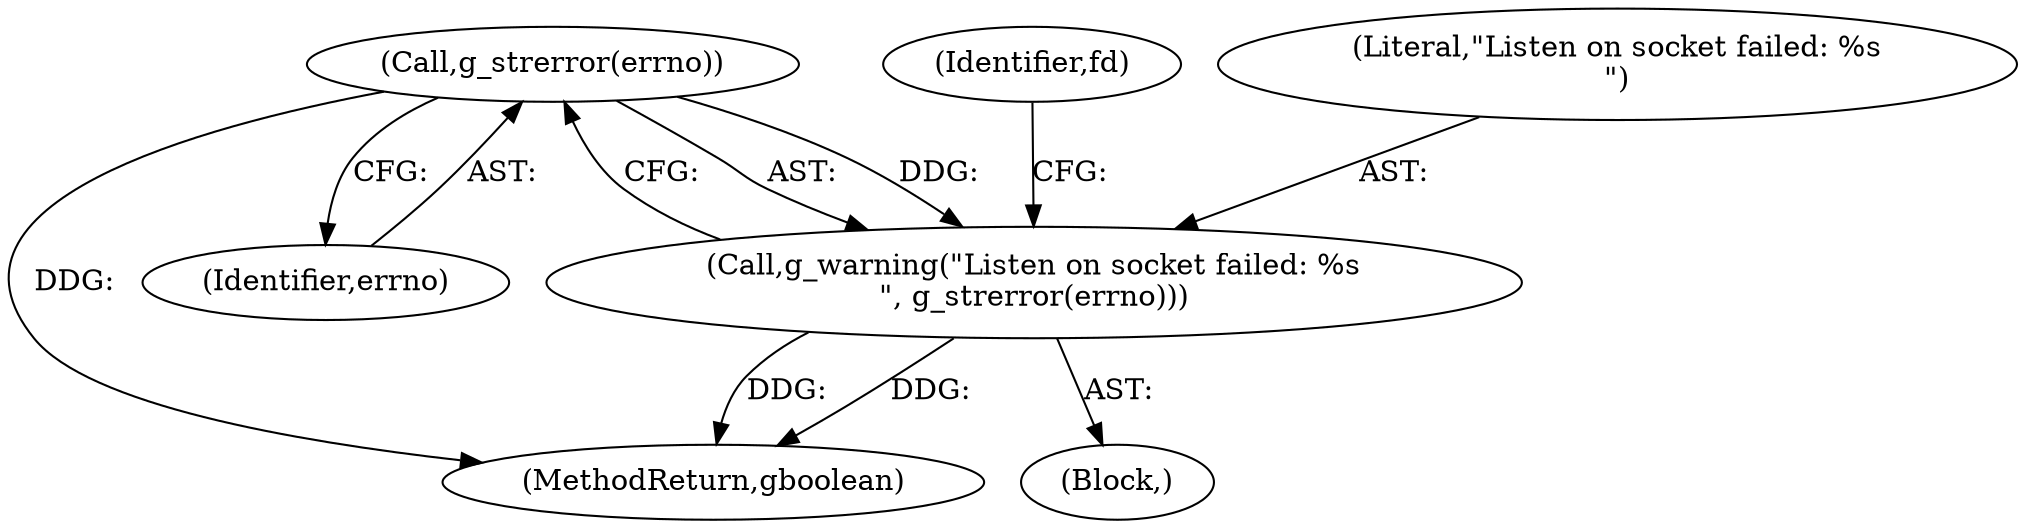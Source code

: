 digraph "0_lxde_f99163c6ff8b2f57c5f37b1ce5d62cf7450d4648@API" {
"1000215" [label="(Call,g_strerror(errno))"];
"1000213" [label="(Call,g_warning(\"Listen on socket failed: %s\n\", g_strerror(errno)))"];
"1000215" [label="(Call,g_strerror(errno))"];
"1000213" [label="(Call,g_warning(\"Listen on socket failed: %s\n\", g_strerror(errno)))"];
"1000218" [label="(Identifier,fd)"];
"1000339" [label="(MethodReturn,gboolean)"];
"1000214" [label="(Literal,\"Listen on socket failed: %s\n\")"];
"1000216" [label="(Identifier,errno)"];
"1000212" [label="(Block,)"];
"1000215" -> "1000213"  [label="AST: "];
"1000215" -> "1000216"  [label="CFG: "];
"1000216" -> "1000215"  [label="AST: "];
"1000213" -> "1000215"  [label="CFG: "];
"1000215" -> "1000339"  [label="DDG: "];
"1000215" -> "1000213"  [label="DDG: "];
"1000213" -> "1000212"  [label="AST: "];
"1000214" -> "1000213"  [label="AST: "];
"1000218" -> "1000213"  [label="CFG: "];
"1000213" -> "1000339"  [label="DDG: "];
"1000213" -> "1000339"  [label="DDG: "];
}
